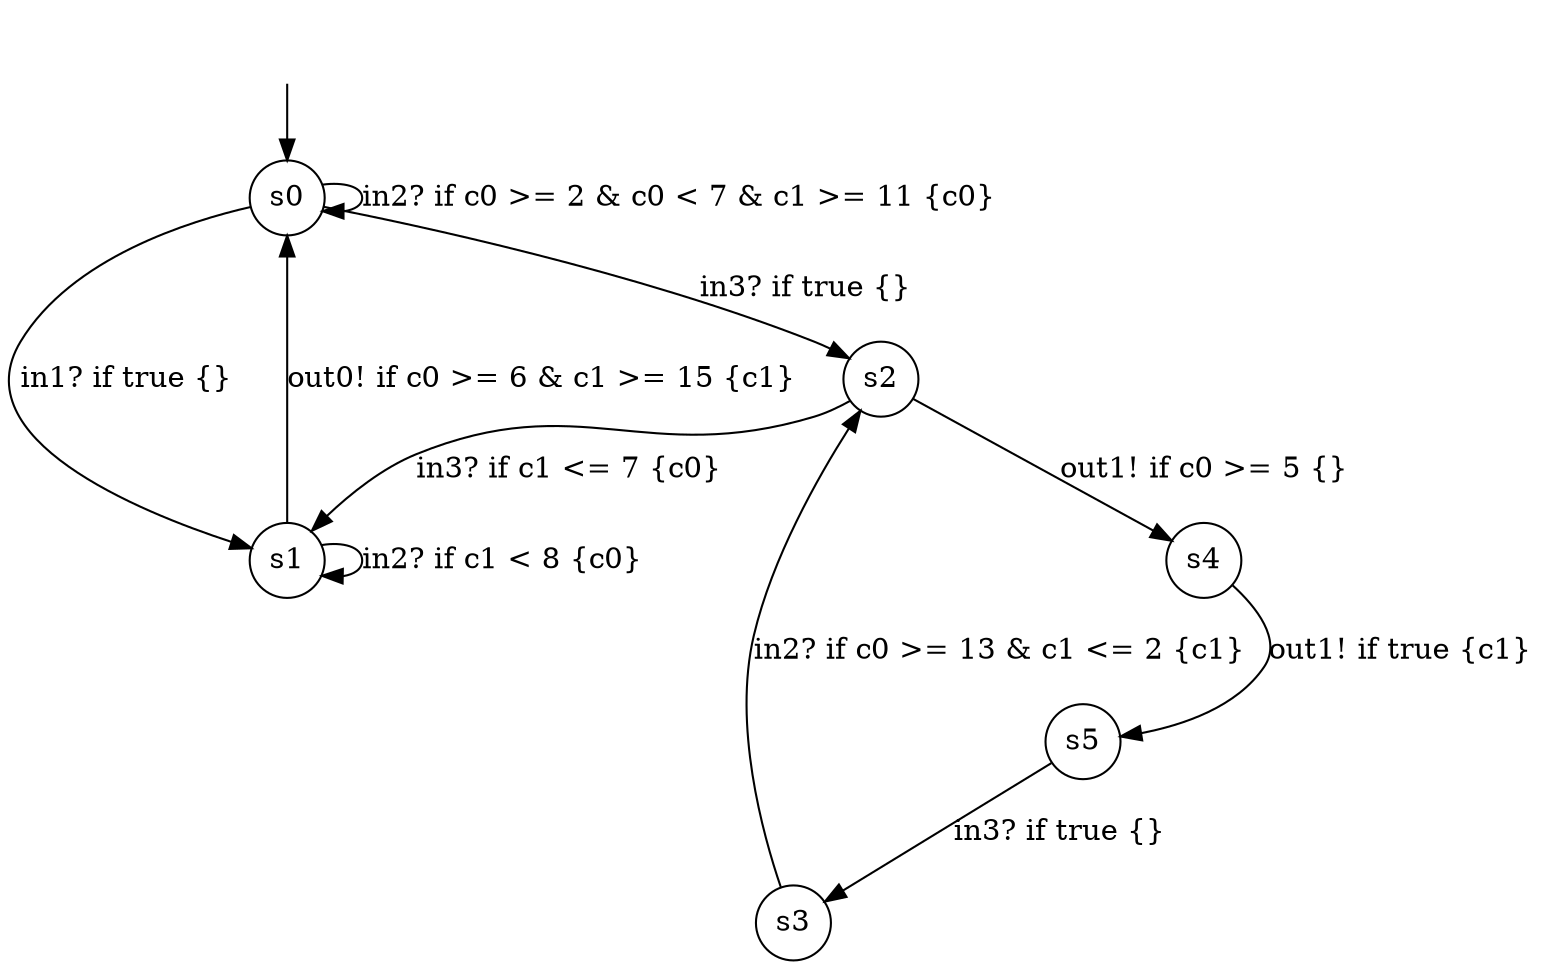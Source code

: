 digraph g {
__start0 [label="" shape="none"];
s0 [shape="circle" margin=0 label="s0"];
s1 [shape="circle" margin=0 label="s1"];
s2 [shape="circle" margin=0 label="s2"];
s3 [shape="circle" margin=0 label="s3"];
s4 [shape="circle" margin=0 label="s4"];
s5 [shape="circle" margin=0 label="s5"];
s0 -> s1 [label="in1? if true {} "];
s0 -> s2 [label="in3? if true {} "];
s0 -> s0 [label="in2? if c0 >= 2 & c0 < 7 & c1 >= 11 {c0} "];
s1 -> s1 [label="in2? if c1 < 8 {c0} "];
s1 -> s0 [label="out0! if c0 >= 6 & c1 >= 15 {c1} "];
s2 -> s1 [label="in3? if c1 <= 7 {c0} "];
s2 -> s4 [label="out1! if c0 >= 5 {} "];
s3 -> s2 [label="in2? if c0 >= 13 & c1 <= 2 {c1} "];
s4 -> s5 [label="out1! if true {c1} "];
s5 -> s3 [label="in3? if true {} "];
__start0 -> s0;
}
